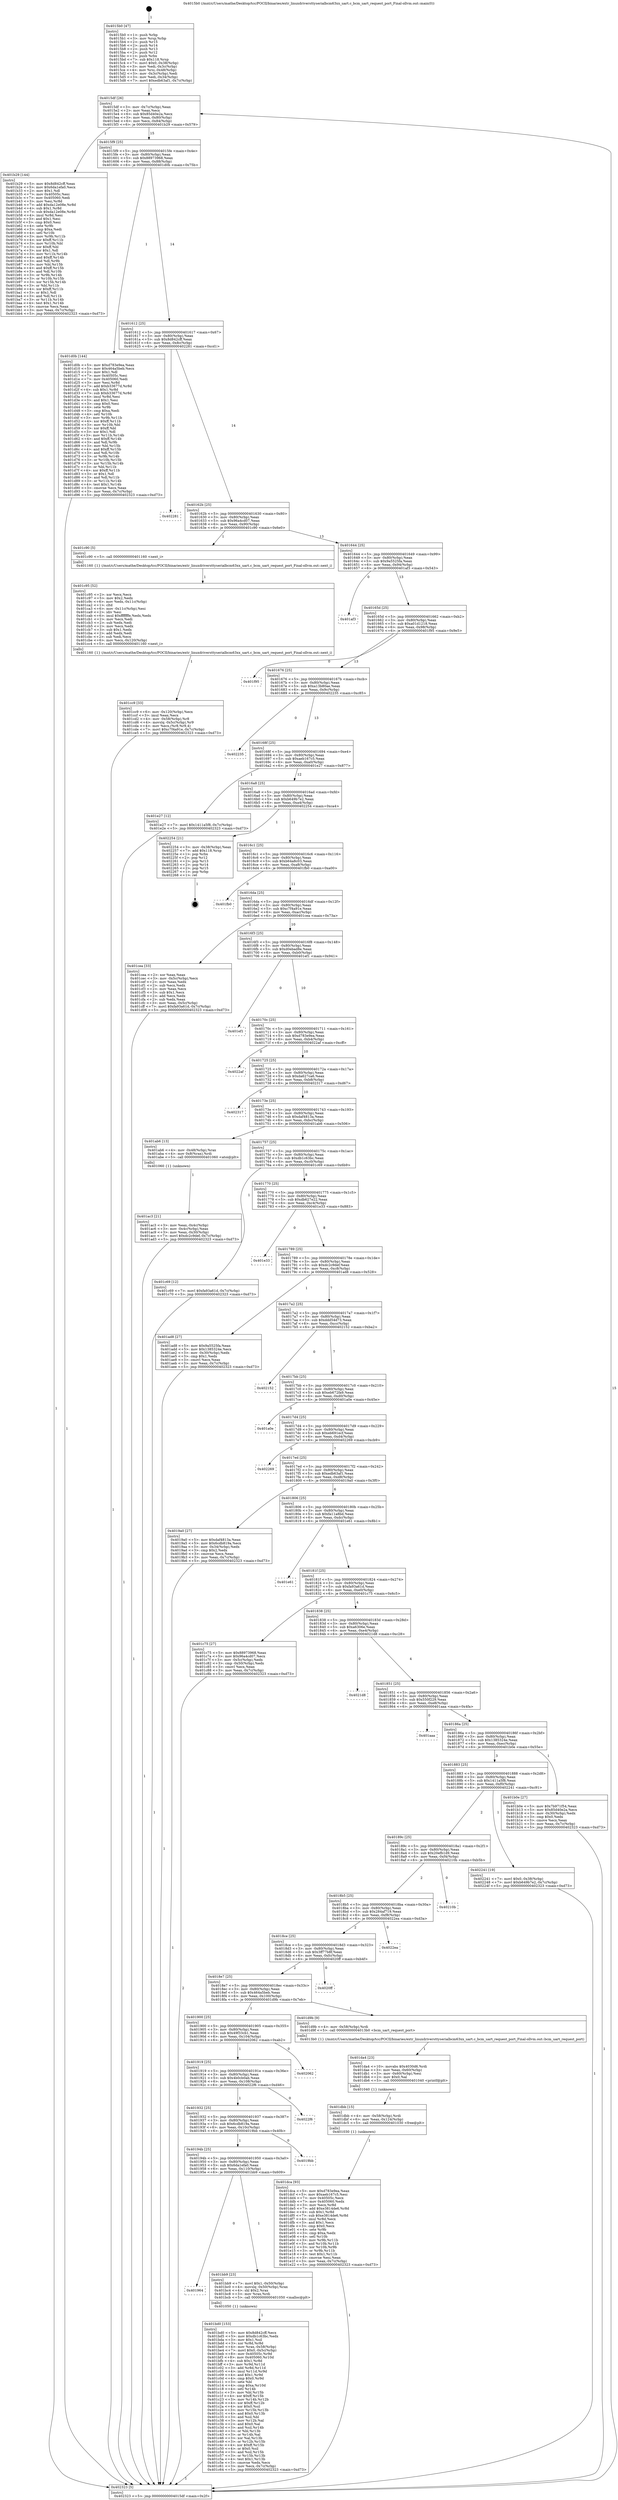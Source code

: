 digraph "0x4015b0" {
  label = "0x4015b0 (/mnt/c/Users/mathe/Desktop/tcc/POCII/binaries/extr_linuxdriversttyserialbcm63xx_uart.c_bcm_uart_request_port_Final-ollvm.out::main(0))"
  labelloc = "t"
  node[shape=record]

  Entry [label="",width=0.3,height=0.3,shape=circle,fillcolor=black,style=filled]
  "0x4015df" [label="{
     0x4015df [26]\l
     | [instrs]\l
     &nbsp;&nbsp;0x4015df \<+3\>: mov -0x7c(%rbp),%eax\l
     &nbsp;&nbsp;0x4015e2 \<+2\>: mov %eax,%ecx\l
     &nbsp;&nbsp;0x4015e4 \<+6\>: sub $0x85d40e2a,%ecx\l
     &nbsp;&nbsp;0x4015ea \<+3\>: mov %eax,-0x80(%rbp)\l
     &nbsp;&nbsp;0x4015ed \<+6\>: mov %ecx,-0x84(%rbp)\l
     &nbsp;&nbsp;0x4015f3 \<+6\>: je 0000000000401b29 \<main+0x579\>\l
  }"]
  "0x401b29" [label="{
     0x401b29 [144]\l
     | [instrs]\l
     &nbsp;&nbsp;0x401b29 \<+5\>: mov $0x8d842cff,%eax\l
     &nbsp;&nbsp;0x401b2e \<+5\>: mov $0x6da1efa0,%ecx\l
     &nbsp;&nbsp;0x401b33 \<+2\>: mov $0x1,%dl\l
     &nbsp;&nbsp;0x401b35 \<+7\>: mov 0x40505c,%esi\l
     &nbsp;&nbsp;0x401b3c \<+7\>: mov 0x405060,%edi\l
     &nbsp;&nbsp;0x401b43 \<+3\>: mov %esi,%r8d\l
     &nbsp;&nbsp;0x401b46 \<+7\>: add $0xda12e08e,%r8d\l
     &nbsp;&nbsp;0x401b4d \<+4\>: sub $0x1,%r8d\l
     &nbsp;&nbsp;0x401b51 \<+7\>: sub $0xda12e08e,%r8d\l
     &nbsp;&nbsp;0x401b58 \<+4\>: imul %r8d,%esi\l
     &nbsp;&nbsp;0x401b5c \<+3\>: and $0x1,%esi\l
     &nbsp;&nbsp;0x401b5f \<+3\>: cmp $0x0,%esi\l
     &nbsp;&nbsp;0x401b62 \<+4\>: sete %r9b\l
     &nbsp;&nbsp;0x401b66 \<+3\>: cmp $0xa,%edi\l
     &nbsp;&nbsp;0x401b69 \<+4\>: setl %r10b\l
     &nbsp;&nbsp;0x401b6d \<+3\>: mov %r9b,%r11b\l
     &nbsp;&nbsp;0x401b70 \<+4\>: xor $0xff,%r11b\l
     &nbsp;&nbsp;0x401b74 \<+3\>: mov %r10b,%bl\l
     &nbsp;&nbsp;0x401b77 \<+3\>: xor $0xff,%bl\l
     &nbsp;&nbsp;0x401b7a \<+3\>: xor $0x1,%dl\l
     &nbsp;&nbsp;0x401b7d \<+3\>: mov %r11b,%r14b\l
     &nbsp;&nbsp;0x401b80 \<+4\>: and $0xff,%r14b\l
     &nbsp;&nbsp;0x401b84 \<+3\>: and %dl,%r9b\l
     &nbsp;&nbsp;0x401b87 \<+3\>: mov %bl,%r15b\l
     &nbsp;&nbsp;0x401b8a \<+4\>: and $0xff,%r15b\l
     &nbsp;&nbsp;0x401b8e \<+3\>: and %dl,%r10b\l
     &nbsp;&nbsp;0x401b91 \<+3\>: or %r9b,%r14b\l
     &nbsp;&nbsp;0x401b94 \<+3\>: or %r10b,%r15b\l
     &nbsp;&nbsp;0x401b97 \<+3\>: xor %r15b,%r14b\l
     &nbsp;&nbsp;0x401b9a \<+3\>: or %bl,%r11b\l
     &nbsp;&nbsp;0x401b9d \<+4\>: xor $0xff,%r11b\l
     &nbsp;&nbsp;0x401ba1 \<+3\>: or $0x1,%dl\l
     &nbsp;&nbsp;0x401ba4 \<+3\>: and %dl,%r11b\l
     &nbsp;&nbsp;0x401ba7 \<+3\>: or %r11b,%r14b\l
     &nbsp;&nbsp;0x401baa \<+4\>: test $0x1,%r14b\l
     &nbsp;&nbsp;0x401bae \<+3\>: cmovne %ecx,%eax\l
     &nbsp;&nbsp;0x401bb1 \<+3\>: mov %eax,-0x7c(%rbp)\l
     &nbsp;&nbsp;0x401bb4 \<+5\>: jmp 0000000000402323 \<main+0xd73\>\l
  }"]
  "0x4015f9" [label="{
     0x4015f9 [25]\l
     | [instrs]\l
     &nbsp;&nbsp;0x4015f9 \<+5\>: jmp 00000000004015fe \<main+0x4e\>\l
     &nbsp;&nbsp;0x4015fe \<+3\>: mov -0x80(%rbp),%eax\l
     &nbsp;&nbsp;0x401601 \<+5\>: sub $0x88973968,%eax\l
     &nbsp;&nbsp;0x401606 \<+6\>: mov %eax,-0x88(%rbp)\l
     &nbsp;&nbsp;0x40160c \<+6\>: je 0000000000401d0b \<main+0x75b\>\l
  }"]
  Exit [label="",width=0.3,height=0.3,shape=circle,fillcolor=black,style=filled,peripheries=2]
  "0x401d0b" [label="{
     0x401d0b [144]\l
     | [instrs]\l
     &nbsp;&nbsp;0x401d0b \<+5\>: mov $0xd783e9ea,%eax\l
     &nbsp;&nbsp;0x401d10 \<+5\>: mov $0x464a5beb,%ecx\l
     &nbsp;&nbsp;0x401d15 \<+2\>: mov $0x1,%dl\l
     &nbsp;&nbsp;0x401d17 \<+7\>: mov 0x40505c,%esi\l
     &nbsp;&nbsp;0x401d1e \<+7\>: mov 0x405060,%edi\l
     &nbsp;&nbsp;0x401d25 \<+3\>: mov %esi,%r8d\l
     &nbsp;&nbsp;0x401d28 \<+7\>: add $0xb33677d,%r8d\l
     &nbsp;&nbsp;0x401d2f \<+4\>: sub $0x1,%r8d\l
     &nbsp;&nbsp;0x401d33 \<+7\>: sub $0xb33677d,%r8d\l
     &nbsp;&nbsp;0x401d3a \<+4\>: imul %r8d,%esi\l
     &nbsp;&nbsp;0x401d3e \<+3\>: and $0x1,%esi\l
     &nbsp;&nbsp;0x401d41 \<+3\>: cmp $0x0,%esi\l
     &nbsp;&nbsp;0x401d44 \<+4\>: sete %r9b\l
     &nbsp;&nbsp;0x401d48 \<+3\>: cmp $0xa,%edi\l
     &nbsp;&nbsp;0x401d4b \<+4\>: setl %r10b\l
     &nbsp;&nbsp;0x401d4f \<+3\>: mov %r9b,%r11b\l
     &nbsp;&nbsp;0x401d52 \<+4\>: xor $0xff,%r11b\l
     &nbsp;&nbsp;0x401d56 \<+3\>: mov %r10b,%bl\l
     &nbsp;&nbsp;0x401d59 \<+3\>: xor $0xff,%bl\l
     &nbsp;&nbsp;0x401d5c \<+3\>: xor $0x1,%dl\l
     &nbsp;&nbsp;0x401d5f \<+3\>: mov %r11b,%r14b\l
     &nbsp;&nbsp;0x401d62 \<+4\>: and $0xff,%r14b\l
     &nbsp;&nbsp;0x401d66 \<+3\>: and %dl,%r9b\l
     &nbsp;&nbsp;0x401d69 \<+3\>: mov %bl,%r15b\l
     &nbsp;&nbsp;0x401d6c \<+4\>: and $0xff,%r15b\l
     &nbsp;&nbsp;0x401d70 \<+3\>: and %dl,%r10b\l
     &nbsp;&nbsp;0x401d73 \<+3\>: or %r9b,%r14b\l
     &nbsp;&nbsp;0x401d76 \<+3\>: or %r10b,%r15b\l
     &nbsp;&nbsp;0x401d79 \<+3\>: xor %r15b,%r14b\l
     &nbsp;&nbsp;0x401d7c \<+3\>: or %bl,%r11b\l
     &nbsp;&nbsp;0x401d7f \<+4\>: xor $0xff,%r11b\l
     &nbsp;&nbsp;0x401d83 \<+3\>: or $0x1,%dl\l
     &nbsp;&nbsp;0x401d86 \<+3\>: and %dl,%r11b\l
     &nbsp;&nbsp;0x401d89 \<+3\>: or %r11b,%r14b\l
     &nbsp;&nbsp;0x401d8c \<+4\>: test $0x1,%r14b\l
     &nbsp;&nbsp;0x401d90 \<+3\>: cmovne %ecx,%eax\l
     &nbsp;&nbsp;0x401d93 \<+3\>: mov %eax,-0x7c(%rbp)\l
     &nbsp;&nbsp;0x401d96 \<+5\>: jmp 0000000000402323 \<main+0xd73\>\l
  }"]
  "0x401612" [label="{
     0x401612 [25]\l
     | [instrs]\l
     &nbsp;&nbsp;0x401612 \<+5\>: jmp 0000000000401617 \<main+0x67\>\l
     &nbsp;&nbsp;0x401617 \<+3\>: mov -0x80(%rbp),%eax\l
     &nbsp;&nbsp;0x40161a \<+5\>: sub $0x8d842cff,%eax\l
     &nbsp;&nbsp;0x40161f \<+6\>: mov %eax,-0x8c(%rbp)\l
     &nbsp;&nbsp;0x401625 \<+6\>: je 0000000000402281 \<main+0xcd1\>\l
  }"]
  "0x401dca" [label="{
     0x401dca [93]\l
     | [instrs]\l
     &nbsp;&nbsp;0x401dca \<+5\>: mov $0xd783e9ea,%eax\l
     &nbsp;&nbsp;0x401dcf \<+5\>: mov $0xaeb167c5,%esi\l
     &nbsp;&nbsp;0x401dd4 \<+7\>: mov 0x40505c,%ecx\l
     &nbsp;&nbsp;0x401ddb \<+7\>: mov 0x405060,%edx\l
     &nbsp;&nbsp;0x401de2 \<+3\>: mov %ecx,%r8d\l
     &nbsp;&nbsp;0x401de5 \<+7\>: add $0xe3814de6,%r8d\l
     &nbsp;&nbsp;0x401dec \<+4\>: sub $0x1,%r8d\l
     &nbsp;&nbsp;0x401df0 \<+7\>: sub $0xe3814de6,%r8d\l
     &nbsp;&nbsp;0x401df7 \<+4\>: imul %r8d,%ecx\l
     &nbsp;&nbsp;0x401dfb \<+3\>: and $0x1,%ecx\l
     &nbsp;&nbsp;0x401dfe \<+3\>: cmp $0x0,%ecx\l
     &nbsp;&nbsp;0x401e01 \<+4\>: sete %r9b\l
     &nbsp;&nbsp;0x401e05 \<+3\>: cmp $0xa,%edx\l
     &nbsp;&nbsp;0x401e08 \<+4\>: setl %r10b\l
     &nbsp;&nbsp;0x401e0c \<+3\>: mov %r9b,%r11b\l
     &nbsp;&nbsp;0x401e0f \<+3\>: and %r10b,%r11b\l
     &nbsp;&nbsp;0x401e12 \<+3\>: xor %r10b,%r9b\l
     &nbsp;&nbsp;0x401e15 \<+3\>: or %r9b,%r11b\l
     &nbsp;&nbsp;0x401e18 \<+4\>: test $0x1,%r11b\l
     &nbsp;&nbsp;0x401e1c \<+3\>: cmovne %esi,%eax\l
     &nbsp;&nbsp;0x401e1f \<+3\>: mov %eax,-0x7c(%rbp)\l
     &nbsp;&nbsp;0x401e22 \<+5\>: jmp 0000000000402323 \<main+0xd73\>\l
  }"]
  "0x402281" [label="{
     0x402281\l
  }", style=dashed]
  "0x40162b" [label="{
     0x40162b [25]\l
     | [instrs]\l
     &nbsp;&nbsp;0x40162b \<+5\>: jmp 0000000000401630 \<main+0x80\>\l
     &nbsp;&nbsp;0x401630 \<+3\>: mov -0x80(%rbp),%eax\l
     &nbsp;&nbsp;0x401633 \<+5\>: sub $0x96a4cd07,%eax\l
     &nbsp;&nbsp;0x401638 \<+6\>: mov %eax,-0x90(%rbp)\l
     &nbsp;&nbsp;0x40163e \<+6\>: je 0000000000401c90 \<main+0x6e0\>\l
  }"]
  "0x401dbb" [label="{
     0x401dbb [15]\l
     | [instrs]\l
     &nbsp;&nbsp;0x401dbb \<+4\>: mov -0x58(%rbp),%rdi\l
     &nbsp;&nbsp;0x401dbf \<+6\>: mov %eax,-0x124(%rbp)\l
     &nbsp;&nbsp;0x401dc5 \<+5\>: call 0000000000401030 \<free@plt\>\l
     | [calls]\l
     &nbsp;&nbsp;0x401030 \{1\} (unknown)\l
  }"]
  "0x401c90" [label="{
     0x401c90 [5]\l
     | [instrs]\l
     &nbsp;&nbsp;0x401c90 \<+5\>: call 0000000000401160 \<next_i\>\l
     | [calls]\l
     &nbsp;&nbsp;0x401160 \{1\} (/mnt/c/Users/mathe/Desktop/tcc/POCII/binaries/extr_linuxdriversttyserialbcm63xx_uart.c_bcm_uart_request_port_Final-ollvm.out::next_i)\l
  }"]
  "0x401644" [label="{
     0x401644 [25]\l
     | [instrs]\l
     &nbsp;&nbsp;0x401644 \<+5\>: jmp 0000000000401649 \<main+0x99\>\l
     &nbsp;&nbsp;0x401649 \<+3\>: mov -0x80(%rbp),%eax\l
     &nbsp;&nbsp;0x40164c \<+5\>: sub $0x9a5525fa,%eax\l
     &nbsp;&nbsp;0x401651 \<+6\>: mov %eax,-0x94(%rbp)\l
     &nbsp;&nbsp;0x401657 \<+6\>: je 0000000000401af3 \<main+0x543\>\l
  }"]
  "0x401da4" [label="{
     0x401da4 [23]\l
     | [instrs]\l
     &nbsp;&nbsp;0x401da4 \<+10\>: movabs $0x4030d6,%rdi\l
     &nbsp;&nbsp;0x401dae \<+3\>: mov %eax,-0x60(%rbp)\l
     &nbsp;&nbsp;0x401db1 \<+3\>: mov -0x60(%rbp),%esi\l
     &nbsp;&nbsp;0x401db4 \<+2\>: mov $0x0,%al\l
     &nbsp;&nbsp;0x401db6 \<+5\>: call 0000000000401040 \<printf@plt\>\l
     | [calls]\l
     &nbsp;&nbsp;0x401040 \{1\} (unknown)\l
  }"]
  "0x401af3" [label="{
     0x401af3\l
  }", style=dashed]
  "0x40165d" [label="{
     0x40165d [25]\l
     | [instrs]\l
     &nbsp;&nbsp;0x40165d \<+5\>: jmp 0000000000401662 \<main+0xb2\>\l
     &nbsp;&nbsp;0x401662 \<+3\>: mov -0x80(%rbp),%eax\l
     &nbsp;&nbsp;0x401665 \<+5\>: sub $0xa01d1218,%eax\l
     &nbsp;&nbsp;0x40166a \<+6\>: mov %eax,-0x98(%rbp)\l
     &nbsp;&nbsp;0x401670 \<+6\>: je 0000000000401f95 \<main+0x9e5\>\l
  }"]
  "0x401cc9" [label="{
     0x401cc9 [33]\l
     | [instrs]\l
     &nbsp;&nbsp;0x401cc9 \<+6\>: mov -0x120(%rbp),%ecx\l
     &nbsp;&nbsp;0x401ccf \<+3\>: imul %eax,%ecx\l
     &nbsp;&nbsp;0x401cd2 \<+4\>: mov -0x58(%rbp),%r8\l
     &nbsp;&nbsp;0x401cd6 \<+4\>: movslq -0x5c(%rbp),%r9\l
     &nbsp;&nbsp;0x401cda \<+4\>: mov %ecx,(%r8,%r9,4)\l
     &nbsp;&nbsp;0x401cde \<+7\>: movl $0xc7f4a91e,-0x7c(%rbp)\l
     &nbsp;&nbsp;0x401ce5 \<+5\>: jmp 0000000000402323 \<main+0xd73\>\l
  }"]
  "0x401f95" [label="{
     0x401f95\l
  }", style=dashed]
  "0x401676" [label="{
     0x401676 [25]\l
     | [instrs]\l
     &nbsp;&nbsp;0x401676 \<+5\>: jmp 000000000040167b \<main+0xcb\>\l
     &nbsp;&nbsp;0x40167b \<+3\>: mov -0x80(%rbp),%eax\l
     &nbsp;&nbsp;0x40167e \<+5\>: sub $0xa13b80ae,%eax\l
     &nbsp;&nbsp;0x401683 \<+6\>: mov %eax,-0x9c(%rbp)\l
     &nbsp;&nbsp;0x401689 \<+6\>: je 0000000000402235 \<main+0xc85\>\l
  }"]
  "0x401c95" [label="{
     0x401c95 [52]\l
     | [instrs]\l
     &nbsp;&nbsp;0x401c95 \<+2\>: xor %ecx,%ecx\l
     &nbsp;&nbsp;0x401c97 \<+5\>: mov $0x2,%edx\l
     &nbsp;&nbsp;0x401c9c \<+6\>: mov %edx,-0x11c(%rbp)\l
     &nbsp;&nbsp;0x401ca2 \<+1\>: cltd\l
     &nbsp;&nbsp;0x401ca3 \<+6\>: mov -0x11c(%rbp),%esi\l
     &nbsp;&nbsp;0x401ca9 \<+2\>: idiv %esi\l
     &nbsp;&nbsp;0x401cab \<+6\>: imul $0xfffffffe,%edx,%edx\l
     &nbsp;&nbsp;0x401cb1 \<+2\>: mov %ecx,%edi\l
     &nbsp;&nbsp;0x401cb3 \<+2\>: sub %edx,%edi\l
     &nbsp;&nbsp;0x401cb5 \<+2\>: mov %ecx,%edx\l
     &nbsp;&nbsp;0x401cb7 \<+3\>: sub $0x1,%edx\l
     &nbsp;&nbsp;0x401cba \<+2\>: add %edx,%edi\l
     &nbsp;&nbsp;0x401cbc \<+2\>: sub %edi,%ecx\l
     &nbsp;&nbsp;0x401cbe \<+6\>: mov %ecx,-0x120(%rbp)\l
     &nbsp;&nbsp;0x401cc4 \<+5\>: call 0000000000401160 \<next_i\>\l
     | [calls]\l
     &nbsp;&nbsp;0x401160 \{1\} (/mnt/c/Users/mathe/Desktop/tcc/POCII/binaries/extr_linuxdriversttyserialbcm63xx_uart.c_bcm_uart_request_port_Final-ollvm.out::next_i)\l
  }"]
  "0x402235" [label="{
     0x402235\l
  }", style=dashed]
  "0x40168f" [label="{
     0x40168f [25]\l
     | [instrs]\l
     &nbsp;&nbsp;0x40168f \<+5\>: jmp 0000000000401694 \<main+0xe4\>\l
     &nbsp;&nbsp;0x401694 \<+3\>: mov -0x80(%rbp),%eax\l
     &nbsp;&nbsp;0x401697 \<+5\>: sub $0xaeb167c5,%eax\l
     &nbsp;&nbsp;0x40169c \<+6\>: mov %eax,-0xa0(%rbp)\l
     &nbsp;&nbsp;0x4016a2 \<+6\>: je 0000000000401e27 \<main+0x877\>\l
  }"]
  "0x401bd0" [label="{
     0x401bd0 [153]\l
     | [instrs]\l
     &nbsp;&nbsp;0x401bd0 \<+5\>: mov $0x8d842cff,%ecx\l
     &nbsp;&nbsp;0x401bd5 \<+5\>: mov $0xdb1c63bc,%edx\l
     &nbsp;&nbsp;0x401bda \<+3\>: mov $0x1,%sil\l
     &nbsp;&nbsp;0x401bdd \<+3\>: xor %r8d,%r8d\l
     &nbsp;&nbsp;0x401be0 \<+4\>: mov %rax,-0x58(%rbp)\l
     &nbsp;&nbsp;0x401be4 \<+7\>: movl $0x0,-0x5c(%rbp)\l
     &nbsp;&nbsp;0x401beb \<+8\>: mov 0x40505c,%r9d\l
     &nbsp;&nbsp;0x401bf3 \<+8\>: mov 0x405060,%r10d\l
     &nbsp;&nbsp;0x401bfb \<+4\>: sub $0x1,%r8d\l
     &nbsp;&nbsp;0x401bff \<+3\>: mov %r9d,%r11d\l
     &nbsp;&nbsp;0x401c02 \<+3\>: add %r8d,%r11d\l
     &nbsp;&nbsp;0x401c05 \<+4\>: imul %r11d,%r9d\l
     &nbsp;&nbsp;0x401c09 \<+4\>: and $0x1,%r9d\l
     &nbsp;&nbsp;0x401c0d \<+4\>: cmp $0x0,%r9d\l
     &nbsp;&nbsp;0x401c11 \<+3\>: sete %bl\l
     &nbsp;&nbsp;0x401c14 \<+4\>: cmp $0xa,%r10d\l
     &nbsp;&nbsp;0x401c18 \<+4\>: setl %r14b\l
     &nbsp;&nbsp;0x401c1c \<+3\>: mov %bl,%r15b\l
     &nbsp;&nbsp;0x401c1f \<+4\>: xor $0xff,%r15b\l
     &nbsp;&nbsp;0x401c23 \<+3\>: mov %r14b,%r12b\l
     &nbsp;&nbsp;0x401c26 \<+4\>: xor $0xff,%r12b\l
     &nbsp;&nbsp;0x401c2a \<+4\>: xor $0x0,%sil\l
     &nbsp;&nbsp;0x401c2e \<+3\>: mov %r15b,%r13b\l
     &nbsp;&nbsp;0x401c31 \<+4\>: and $0x0,%r13b\l
     &nbsp;&nbsp;0x401c35 \<+3\>: and %sil,%bl\l
     &nbsp;&nbsp;0x401c38 \<+3\>: mov %r12b,%al\l
     &nbsp;&nbsp;0x401c3b \<+2\>: and $0x0,%al\l
     &nbsp;&nbsp;0x401c3d \<+3\>: and %sil,%r14b\l
     &nbsp;&nbsp;0x401c40 \<+3\>: or %bl,%r13b\l
     &nbsp;&nbsp;0x401c43 \<+3\>: or %r14b,%al\l
     &nbsp;&nbsp;0x401c46 \<+3\>: xor %al,%r13b\l
     &nbsp;&nbsp;0x401c49 \<+3\>: or %r12b,%r15b\l
     &nbsp;&nbsp;0x401c4c \<+4\>: xor $0xff,%r15b\l
     &nbsp;&nbsp;0x401c50 \<+4\>: or $0x0,%sil\l
     &nbsp;&nbsp;0x401c54 \<+3\>: and %sil,%r15b\l
     &nbsp;&nbsp;0x401c57 \<+3\>: or %r15b,%r13b\l
     &nbsp;&nbsp;0x401c5a \<+4\>: test $0x1,%r13b\l
     &nbsp;&nbsp;0x401c5e \<+3\>: cmovne %edx,%ecx\l
     &nbsp;&nbsp;0x401c61 \<+3\>: mov %ecx,-0x7c(%rbp)\l
     &nbsp;&nbsp;0x401c64 \<+5\>: jmp 0000000000402323 \<main+0xd73\>\l
  }"]
  "0x401e27" [label="{
     0x401e27 [12]\l
     | [instrs]\l
     &nbsp;&nbsp;0x401e27 \<+7\>: movl $0x1411a5f8,-0x7c(%rbp)\l
     &nbsp;&nbsp;0x401e2e \<+5\>: jmp 0000000000402323 \<main+0xd73\>\l
  }"]
  "0x4016a8" [label="{
     0x4016a8 [25]\l
     | [instrs]\l
     &nbsp;&nbsp;0x4016a8 \<+5\>: jmp 00000000004016ad \<main+0xfd\>\l
     &nbsp;&nbsp;0x4016ad \<+3\>: mov -0x80(%rbp),%eax\l
     &nbsp;&nbsp;0x4016b0 \<+5\>: sub $0xb649b7e2,%eax\l
     &nbsp;&nbsp;0x4016b5 \<+6\>: mov %eax,-0xa4(%rbp)\l
     &nbsp;&nbsp;0x4016bb \<+6\>: je 0000000000402254 \<main+0xca4\>\l
  }"]
  "0x401964" [label="{
     0x401964\l
  }", style=dashed]
  "0x402254" [label="{
     0x402254 [21]\l
     | [instrs]\l
     &nbsp;&nbsp;0x402254 \<+3\>: mov -0x38(%rbp),%eax\l
     &nbsp;&nbsp;0x402257 \<+7\>: add $0x118,%rsp\l
     &nbsp;&nbsp;0x40225e \<+1\>: pop %rbx\l
     &nbsp;&nbsp;0x40225f \<+2\>: pop %r12\l
     &nbsp;&nbsp;0x402261 \<+2\>: pop %r13\l
     &nbsp;&nbsp;0x402263 \<+2\>: pop %r14\l
     &nbsp;&nbsp;0x402265 \<+2\>: pop %r15\l
     &nbsp;&nbsp;0x402267 \<+1\>: pop %rbp\l
     &nbsp;&nbsp;0x402268 \<+1\>: ret\l
  }"]
  "0x4016c1" [label="{
     0x4016c1 [25]\l
     | [instrs]\l
     &nbsp;&nbsp;0x4016c1 \<+5\>: jmp 00000000004016c6 \<main+0x116\>\l
     &nbsp;&nbsp;0x4016c6 \<+3\>: mov -0x80(%rbp),%eax\l
     &nbsp;&nbsp;0x4016c9 \<+5\>: sub $0xb64a8c03,%eax\l
     &nbsp;&nbsp;0x4016ce \<+6\>: mov %eax,-0xa8(%rbp)\l
     &nbsp;&nbsp;0x4016d4 \<+6\>: je 0000000000401fb0 \<main+0xa00\>\l
  }"]
  "0x401bb9" [label="{
     0x401bb9 [23]\l
     | [instrs]\l
     &nbsp;&nbsp;0x401bb9 \<+7\>: movl $0x1,-0x50(%rbp)\l
     &nbsp;&nbsp;0x401bc0 \<+4\>: movslq -0x50(%rbp),%rax\l
     &nbsp;&nbsp;0x401bc4 \<+4\>: shl $0x2,%rax\l
     &nbsp;&nbsp;0x401bc8 \<+3\>: mov %rax,%rdi\l
     &nbsp;&nbsp;0x401bcb \<+5\>: call 0000000000401050 \<malloc@plt\>\l
     | [calls]\l
     &nbsp;&nbsp;0x401050 \{1\} (unknown)\l
  }"]
  "0x401fb0" [label="{
     0x401fb0\l
  }", style=dashed]
  "0x4016da" [label="{
     0x4016da [25]\l
     | [instrs]\l
     &nbsp;&nbsp;0x4016da \<+5\>: jmp 00000000004016df \<main+0x12f\>\l
     &nbsp;&nbsp;0x4016df \<+3\>: mov -0x80(%rbp),%eax\l
     &nbsp;&nbsp;0x4016e2 \<+5\>: sub $0xc7f4a91e,%eax\l
     &nbsp;&nbsp;0x4016e7 \<+6\>: mov %eax,-0xac(%rbp)\l
     &nbsp;&nbsp;0x4016ed \<+6\>: je 0000000000401cea \<main+0x73a\>\l
  }"]
  "0x40194b" [label="{
     0x40194b [25]\l
     | [instrs]\l
     &nbsp;&nbsp;0x40194b \<+5\>: jmp 0000000000401950 \<main+0x3a0\>\l
     &nbsp;&nbsp;0x401950 \<+3\>: mov -0x80(%rbp),%eax\l
     &nbsp;&nbsp;0x401953 \<+5\>: sub $0x6da1efa0,%eax\l
     &nbsp;&nbsp;0x401958 \<+6\>: mov %eax,-0x110(%rbp)\l
     &nbsp;&nbsp;0x40195e \<+6\>: je 0000000000401bb9 \<main+0x609\>\l
  }"]
  "0x401cea" [label="{
     0x401cea [33]\l
     | [instrs]\l
     &nbsp;&nbsp;0x401cea \<+2\>: xor %eax,%eax\l
     &nbsp;&nbsp;0x401cec \<+3\>: mov -0x5c(%rbp),%ecx\l
     &nbsp;&nbsp;0x401cef \<+2\>: mov %eax,%edx\l
     &nbsp;&nbsp;0x401cf1 \<+2\>: sub %ecx,%edx\l
     &nbsp;&nbsp;0x401cf3 \<+2\>: mov %eax,%ecx\l
     &nbsp;&nbsp;0x401cf5 \<+3\>: sub $0x1,%ecx\l
     &nbsp;&nbsp;0x401cf8 \<+2\>: add %ecx,%edx\l
     &nbsp;&nbsp;0x401cfa \<+2\>: sub %edx,%eax\l
     &nbsp;&nbsp;0x401cfc \<+3\>: mov %eax,-0x5c(%rbp)\l
     &nbsp;&nbsp;0x401cff \<+7\>: movl $0xfa93a61d,-0x7c(%rbp)\l
     &nbsp;&nbsp;0x401d06 \<+5\>: jmp 0000000000402323 \<main+0xd73\>\l
  }"]
  "0x4016f3" [label="{
     0x4016f3 [25]\l
     | [instrs]\l
     &nbsp;&nbsp;0x4016f3 \<+5\>: jmp 00000000004016f8 \<main+0x148\>\l
     &nbsp;&nbsp;0x4016f8 \<+3\>: mov -0x80(%rbp),%eax\l
     &nbsp;&nbsp;0x4016fb \<+5\>: sub $0xd0ebad8e,%eax\l
     &nbsp;&nbsp;0x401700 \<+6\>: mov %eax,-0xb0(%rbp)\l
     &nbsp;&nbsp;0x401706 \<+6\>: je 0000000000401ef1 \<main+0x941\>\l
  }"]
  "0x4019bb" [label="{
     0x4019bb\l
  }", style=dashed]
  "0x401ef1" [label="{
     0x401ef1\l
  }", style=dashed]
  "0x40170c" [label="{
     0x40170c [25]\l
     | [instrs]\l
     &nbsp;&nbsp;0x40170c \<+5\>: jmp 0000000000401711 \<main+0x161\>\l
     &nbsp;&nbsp;0x401711 \<+3\>: mov -0x80(%rbp),%eax\l
     &nbsp;&nbsp;0x401714 \<+5\>: sub $0xd783e9ea,%eax\l
     &nbsp;&nbsp;0x401719 \<+6\>: mov %eax,-0xb4(%rbp)\l
     &nbsp;&nbsp;0x40171f \<+6\>: je 00000000004022af \<main+0xcff\>\l
  }"]
  "0x401932" [label="{
     0x401932 [25]\l
     | [instrs]\l
     &nbsp;&nbsp;0x401932 \<+5\>: jmp 0000000000401937 \<main+0x387\>\l
     &nbsp;&nbsp;0x401937 \<+3\>: mov -0x80(%rbp),%eax\l
     &nbsp;&nbsp;0x40193a \<+5\>: sub $0x6cdb819a,%eax\l
     &nbsp;&nbsp;0x40193f \<+6\>: mov %eax,-0x10c(%rbp)\l
     &nbsp;&nbsp;0x401945 \<+6\>: je 00000000004019bb \<main+0x40b\>\l
  }"]
  "0x4022af" [label="{
     0x4022af\l
  }", style=dashed]
  "0x401725" [label="{
     0x401725 [25]\l
     | [instrs]\l
     &nbsp;&nbsp;0x401725 \<+5\>: jmp 000000000040172a \<main+0x17a\>\l
     &nbsp;&nbsp;0x40172a \<+3\>: mov -0x80(%rbp),%eax\l
     &nbsp;&nbsp;0x40172d \<+5\>: sub $0xda627ca6,%eax\l
     &nbsp;&nbsp;0x401732 \<+6\>: mov %eax,-0xb8(%rbp)\l
     &nbsp;&nbsp;0x401738 \<+6\>: je 0000000000402317 \<main+0xd67\>\l
  }"]
  "0x4022f6" [label="{
     0x4022f6\l
  }", style=dashed]
  "0x402317" [label="{
     0x402317\l
  }", style=dashed]
  "0x40173e" [label="{
     0x40173e [25]\l
     | [instrs]\l
     &nbsp;&nbsp;0x40173e \<+5\>: jmp 0000000000401743 \<main+0x193\>\l
     &nbsp;&nbsp;0x401743 \<+3\>: mov -0x80(%rbp),%eax\l
     &nbsp;&nbsp;0x401746 \<+5\>: sub $0xdaf4813a,%eax\l
     &nbsp;&nbsp;0x40174b \<+6\>: mov %eax,-0xbc(%rbp)\l
     &nbsp;&nbsp;0x401751 \<+6\>: je 0000000000401ab6 \<main+0x506\>\l
  }"]
  "0x401919" [label="{
     0x401919 [25]\l
     | [instrs]\l
     &nbsp;&nbsp;0x401919 \<+5\>: jmp 000000000040191e \<main+0x36e\>\l
     &nbsp;&nbsp;0x40191e \<+3\>: mov -0x80(%rbp),%eax\l
     &nbsp;&nbsp;0x401921 \<+5\>: sub $0x4b0cb0ab,%eax\l
     &nbsp;&nbsp;0x401926 \<+6\>: mov %eax,-0x108(%rbp)\l
     &nbsp;&nbsp;0x40192c \<+6\>: je 00000000004022f6 \<main+0xd46\>\l
  }"]
  "0x401ab6" [label="{
     0x401ab6 [13]\l
     | [instrs]\l
     &nbsp;&nbsp;0x401ab6 \<+4\>: mov -0x48(%rbp),%rax\l
     &nbsp;&nbsp;0x401aba \<+4\>: mov 0x8(%rax),%rdi\l
     &nbsp;&nbsp;0x401abe \<+5\>: call 0000000000401060 \<atoi@plt\>\l
     | [calls]\l
     &nbsp;&nbsp;0x401060 \{1\} (unknown)\l
  }"]
  "0x401757" [label="{
     0x401757 [25]\l
     | [instrs]\l
     &nbsp;&nbsp;0x401757 \<+5\>: jmp 000000000040175c \<main+0x1ac\>\l
     &nbsp;&nbsp;0x40175c \<+3\>: mov -0x80(%rbp),%eax\l
     &nbsp;&nbsp;0x40175f \<+5\>: sub $0xdb1c63bc,%eax\l
     &nbsp;&nbsp;0x401764 \<+6\>: mov %eax,-0xc0(%rbp)\l
     &nbsp;&nbsp;0x40176a \<+6\>: je 0000000000401c69 \<main+0x6b9\>\l
  }"]
  "0x402062" [label="{
     0x402062\l
  }", style=dashed]
  "0x401c69" [label="{
     0x401c69 [12]\l
     | [instrs]\l
     &nbsp;&nbsp;0x401c69 \<+7\>: movl $0xfa93a61d,-0x7c(%rbp)\l
     &nbsp;&nbsp;0x401c70 \<+5\>: jmp 0000000000402323 \<main+0xd73\>\l
  }"]
  "0x401770" [label="{
     0x401770 [25]\l
     | [instrs]\l
     &nbsp;&nbsp;0x401770 \<+5\>: jmp 0000000000401775 \<main+0x1c5\>\l
     &nbsp;&nbsp;0x401775 \<+3\>: mov -0x80(%rbp),%eax\l
     &nbsp;&nbsp;0x401778 \<+5\>: sub $0xdb627e22,%eax\l
     &nbsp;&nbsp;0x40177d \<+6\>: mov %eax,-0xc4(%rbp)\l
     &nbsp;&nbsp;0x401783 \<+6\>: je 0000000000401e33 \<main+0x883\>\l
  }"]
  "0x401900" [label="{
     0x401900 [25]\l
     | [instrs]\l
     &nbsp;&nbsp;0x401900 \<+5\>: jmp 0000000000401905 \<main+0x355\>\l
     &nbsp;&nbsp;0x401905 \<+3\>: mov -0x80(%rbp),%eax\l
     &nbsp;&nbsp;0x401908 \<+5\>: sub $0x49f33cb1,%eax\l
     &nbsp;&nbsp;0x40190d \<+6\>: mov %eax,-0x104(%rbp)\l
     &nbsp;&nbsp;0x401913 \<+6\>: je 0000000000402062 \<main+0xab2\>\l
  }"]
  "0x401e33" [label="{
     0x401e33\l
  }", style=dashed]
  "0x401789" [label="{
     0x401789 [25]\l
     | [instrs]\l
     &nbsp;&nbsp;0x401789 \<+5\>: jmp 000000000040178e \<main+0x1de\>\l
     &nbsp;&nbsp;0x40178e \<+3\>: mov -0x80(%rbp),%eax\l
     &nbsp;&nbsp;0x401791 \<+5\>: sub $0xdc2c9def,%eax\l
     &nbsp;&nbsp;0x401796 \<+6\>: mov %eax,-0xc8(%rbp)\l
     &nbsp;&nbsp;0x40179c \<+6\>: je 0000000000401ad8 \<main+0x528\>\l
  }"]
  "0x401d9b" [label="{
     0x401d9b [9]\l
     | [instrs]\l
     &nbsp;&nbsp;0x401d9b \<+4\>: mov -0x58(%rbp),%rdi\l
     &nbsp;&nbsp;0x401d9f \<+5\>: call 00000000004013b0 \<bcm_uart_request_port\>\l
     | [calls]\l
     &nbsp;&nbsp;0x4013b0 \{1\} (/mnt/c/Users/mathe/Desktop/tcc/POCII/binaries/extr_linuxdriversttyserialbcm63xx_uart.c_bcm_uart_request_port_Final-ollvm.out::bcm_uart_request_port)\l
  }"]
  "0x401ad8" [label="{
     0x401ad8 [27]\l
     | [instrs]\l
     &nbsp;&nbsp;0x401ad8 \<+5\>: mov $0x9a5525fa,%eax\l
     &nbsp;&nbsp;0x401add \<+5\>: mov $0x1385324e,%ecx\l
     &nbsp;&nbsp;0x401ae2 \<+3\>: mov -0x30(%rbp),%edx\l
     &nbsp;&nbsp;0x401ae5 \<+3\>: cmp $0x1,%edx\l
     &nbsp;&nbsp;0x401ae8 \<+3\>: cmovl %ecx,%eax\l
     &nbsp;&nbsp;0x401aeb \<+3\>: mov %eax,-0x7c(%rbp)\l
     &nbsp;&nbsp;0x401aee \<+5\>: jmp 0000000000402323 \<main+0xd73\>\l
  }"]
  "0x4017a2" [label="{
     0x4017a2 [25]\l
     | [instrs]\l
     &nbsp;&nbsp;0x4017a2 \<+5\>: jmp 00000000004017a7 \<main+0x1f7\>\l
     &nbsp;&nbsp;0x4017a7 \<+3\>: mov -0x80(%rbp),%eax\l
     &nbsp;&nbsp;0x4017aa \<+5\>: sub $0xddd54d73,%eax\l
     &nbsp;&nbsp;0x4017af \<+6\>: mov %eax,-0xcc(%rbp)\l
     &nbsp;&nbsp;0x4017b5 \<+6\>: je 0000000000402152 \<main+0xba2\>\l
  }"]
  "0x4018e7" [label="{
     0x4018e7 [25]\l
     | [instrs]\l
     &nbsp;&nbsp;0x4018e7 \<+5\>: jmp 00000000004018ec \<main+0x33c\>\l
     &nbsp;&nbsp;0x4018ec \<+3\>: mov -0x80(%rbp),%eax\l
     &nbsp;&nbsp;0x4018ef \<+5\>: sub $0x464a5beb,%eax\l
     &nbsp;&nbsp;0x4018f4 \<+6\>: mov %eax,-0x100(%rbp)\l
     &nbsp;&nbsp;0x4018fa \<+6\>: je 0000000000401d9b \<main+0x7eb\>\l
  }"]
  "0x402152" [label="{
     0x402152\l
  }", style=dashed]
  "0x4017bb" [label="{
     0x4017bb [25]\l
     | [instrs]\l
     &nbsp;&nbsp;0x4017bb \<+5\>: jmp 00000000004017c0 \<main+0x210\>\l
     &nbsp;&nbsp;0x4017c0 \<+3\>: mov -0x80(%rbp),%eax\l
     &nbsp;&nbsp;0x4017c3 \<+5\>: sub $0xeb672fa9,%eax\l
     &nbsp;&nbsp;0x4017c8 \<+6\>: mov %eax,-0xd0(%rbp)\l
     &nbsp;&nbsp;0x4017ce \<+6\>: je 0000000000401a0e \<main+0x45e\>\l
  }"]
  "0x4020ff" [label="{
     0x4020ff\l
  }", style=dashed]
  "0x401a0e" [label="{
     0x401a0e\l
  }", style=dashed]
  "0x4017d4" [label="{
     0x4017d4 [25]\l
     | [instrs]\l
     &nbsp;&nbsp;0x4017d4 \<+5\>: jmp 00000000004017d9 \<main+0x229\>\l
     &nbsp;&nbsp;0x4017d9 \<+3\>: mov -0x80(%rbp),%eax\l
     &nbsp;&nbsp;0x4017dc \<+5\>: sub $0xeb691ecf,%eax\l
     &nbsp;&nbsp;0x4017e1 \<+6\>: mov %eax,-0xd4(%rbp)\l
     &nbsp;&nbsp;0x4017e7 \<+6\>: je 0000000000402269 \<main+0xcb9\>\l
  }"]
  "0x4018ce" [label="{
     0x4018ce [25]\l
     | [instrs]\l
     &nbsp;&nbsp;0x4018ce \<+5\>: jmp 00000000004018d3 \<main+0x323\>\l
     &nbsp;&nbsp;0x4018d3 \<+3\>: mov -0x80(%rbp),%eax\l
     &nbsp;&nbsp;0x4018d6 \<+5\>: sub $0x3ff77b8f,%eax\l
     &nbsp;&nbsp;0x4018db \<+6\>: mov %eax,-0xfc(%rbp)\l
     &nbsp;&nbsp;0x4018e1 \<+6\>: je 00000000004020ff \<main+0xb4f\>\l
  }"]
  "0x402269" [label="{
     0x402269\l
  }", style=dashed]
  "0x4017ed" [label="{
     0x4017ed [25]\l
     | [instrs]\l
     &nbsp;&nbsp;0x4017ed \<+5\>: jmp 00000000004017f2 \<main+0x242\>\l
     &nbsp;&nbsp;0x4017f2 \<+3\>: mov -0x80(%rbp),%eax\l
     &nbsp;&nbsp;0x4017f5 \<+5\>: sub $0xedb63af1,%eax\l
     &nbsp;&nbsp;0x4017fa \<+6\>: mov %eax,-0xd8(%rbp)\l
     &nbsp;&nbsp;0x401800 \<+6\>: je 00000000004019a0 \<main+0x3f0\>\l
  }"]
  "0x4022ea" [label="{
     0x4022ea\l
  }", style=dashed]
  "0x4019a0" [label="{
     0x4019a0 [27]\l
     | [instrs]\l
     &nbsp;&nbsp;0x4019a0 \<+5\>: mov $0xdaf4813a,%eax\l
     &nbsp;&nbsp;0x4019a5 \<+5\>: mov $0x6cdb819a,%ecx\l
     &nbsp;&nbsp;0x4019aa \<+3\>: mov -0x34(%rbp),%edx\l
     &nbsp;&nbsp;0x4019ad \<+3\>: cmp $0x2,%edx\l
     &nbsp;&nbsp;0x4019b0 \<+3\>: cmovne %ecx,%eax\l
     &nbsp;&nbsp;0x4019b3 \<+3\>: mov %eax,-0x7c(%rbp)\l
     &nbsp;&nbsp;0x4019b6 \<+5\>: jmp 0000000000402323 \<main+0xd73\>\l
  }"]
  "0x401806" [label="{
     0x401806 [25]\l
     | [instrs]\l
     &nbsp;&nbsp;0x401806 \<+5\>: jmp 000000000040180b \<main+0x25b\>\l
     &nbsp;&nbsp;0x40180b \<+3\>: mov -0x80(%rbp),%eax\l
     &nbsp;&nbsp;0x40180e \<+5\>: sub $0xfa11a8bd,%eax\l
     &nbsp;&nbsp;0x401813 \<+6\>: mov %eax,-0xdc(%rbp)\l
     &nbsp;&nbsp;0x401819 \<+6\>: je 0000000000401e61 \<main+0x8b1\>\l
  }"]
  "0x402323" [label="{
     0x402323 [5]\l
     | [instrs]\l
     &nbsp;&nbsp;0x402323 \<+5\>: jmp 00000000004015df \<main+0x2f\>\l
  }"]
  "0x4015b0" [label="{
     0x4015b0 [47]\l
     | [instrs]\l
     &nbsp;&nbsp;0x4015b0 \<+1\>: push %rbp\l
     &nbsp;&nbsp;0x4015b1 \<+3\>: mov %rsp,%rbp\l
     &nbsp;&nbsp;0x4015b4 \<+2\>: push %r15\l
     &nbsp;&nbsp;0x4015b6 \<+2\>: push %r14\l
     &nbsp;&nbsp;0x4015b8 \<+2\>: push %r13\l
     &nbsp;&nbsp;0x4015ba \<+2\>: push %r12\l
     &nbsp;&nbsp;0x4015bc \<+1\>: push %rbx\l
     &nbsp;&nbsp;0x4015bd \<+7\>: sub $0x118,%rsp\l
     &nbsp;&nbsp;0x4015c4 \<+7\>: movl $0x0,-0x38(%rbp)\l
     &nbsp;&nbsp;0x4015cb \<+3\>: mov %edi,-0x3c(%rbp)\l
     &nbsp;&nbsp;0x4015ce \<+4\>: mov %rsi,-0x48(%rbp)\l
     &nbsp;&nbsp;0x4015d2 \<+3\>: mov -0x3c(%rbp),%edi\l
     &nbsp;&nbsp;0x4015d5 \<+3\>: mov %edi,-0x34(%rbp)\l
     &nbsp;&nbsp;0x4015d8 \<+7\>: movl $0xedb63af1,-0x7c(%rbp)\l
  }"]
  "0x401ac3" [label="{
     0x401ac3 [21]\l
     | [instrs]\l
     &nbsp;&nbsp;0x401ac3 \<+3\>: mov %eax,-0x4c(%rbp)\l
     &nbsp;&nbsp;0x401ac6 \<+3\>: mov -0x4c(%rbp),%eax\l
     &nbsp;&nbsp;0x401ac9 \<+3\>: mov %eax,-0x30(%rbp)\l
     &nbsp;&nbsp;0x401acc \<+7\>: movl $0xdc2c9def,-0x7c(%rbp)\l
     &nbsp;&nbsp;0x401ad3 \<+5\>: jmp 0000000000402323 \<main+0xd73\>\l
  }"]
  "0x4018b5" [label="{
     0x4018b5 [25]\l
     | [instrs]\l
     &nbsp;&nbsp;0x4018b5 \<+5\>: jmp 00000000004018ba \<main+0x30a\>\l
     &nbsp;&nbsp;0x4018ba \<+3\>: mov -0x80(%rbp),%eax\l
     &nbsp;&nbsp;0x4018bd \<+5\>: sub $0x284af719,%eax\l
     &nbsp;&nbsp;0x4018c2 \<+6\>: mov %eax,-0xf8(%rbp)\l
     &nbsp;&nbsp;0x4018c8 \<+6\>: je 00000000004022ea \<main+0xd3a\>\l
  }"]
  "0x401e61" [label="{
     0x401e61\l
  }", style=dashed]
  "0x40181f" [label="{
     0x40181f [25]\l
     | [instrs]\l
     &nbsp;&nbsp;0x40181f \<+5\>: jmp 0000000000401824 \<main+0x274\>\l
     &nbsp;&nbsp;0x401824 \<+3\>: mov -0x80(%rbp),%eax\l
     &nbsp;&nbsp;0x401827 \<+5\>: sub $0xfa93a61d,%eax\l
     &nbsp;&nbsp;0x40182c \<+6\>: mov %eax,-0xe0(%rbp)\l
     &nbsp;&nbsp;0x401832 \<+6\>: je 0000000000401c75 \<main+0x6c5\>\l
  }"]
  "0x40210b" [label="{
     0x40210b\l
  }", style=dashed]
  "0x401c75" [label="{
     0x401c75 [27]\l
     | [instrs]\l
     &nbsp;&nbsp;0x401c75 \<+5\>: mov $0x88973968,%eax\l
     &nbsp;&nbsp;0x401c7a \<+5\>: mov $0x96a4cd07,%ecx\l
     &nbsp;&nbsp;0x401c7f \<+3\>: mov -0x5c(%rbp),%edx\l
     &nbsp;&nbsp;0x401c82 \<+3\>: cmp -0x50(%rbp),%edx\l
     &nbsp;&nbsp;0x401c85 \<+3\>: cmovl %ecx,%eax\l
     &nbsp;&nbsp;0x401c88 \<+3\>: mov %eax,-0x7c(%rbp)\l
     &nbsp;&nbsp;0x401c8b \<+5\>: jmp 0000000000402323 \<main+0xd73\>\l
  }"]
  "0x401838" [label="{
     0x401838 [25]\l
     | [instrs]\l
     &nbsp;&nbsp;0x401838 \<+5\>: jmp 000000000040183d \<main+0x28d\>\l
     &nbsp;&nbsp;0x40183d \<+3\>: mov -0x80(%rbp),%eax\l
     &nbsp;&nbsp;0x401840 \<+5\>: sub $0xa6306e,%eax\l
     &nbsp;&nbsp;0x401845 \<+6\>: mov %eax,-0xe4(%rbp)\l
     &nbsp;&nbsp;0x40184b \<+6\>: je 00000000004021d8 \<main+0xc28\>\l
  }"]
  "0x40189c" [label="{
     0x40189c [25]\l
     | [instrs]\l
     &nbsp;&nbsp;0x40189c \<+5\>: jmp 00000000004018a1 \<main+0x2f1\>\l
     &nbsp;&nbsp;0x4018a1 \<+3\>: mov -0x80(%rbp),%eax\l
     &nbsp;&nbsp;0x4018a4 \<+5\>: sub $0x20efb1d9,%eax\l
     &nbsp;&nbsp;0x4018a9 \<+6\>: mov %eax,-0xf4(%rbp)\l
     &nbsp;&nbsp;0x4018af \<+6\>: je 000000000040210b \<main+0xb5b\>\l
  }"]
  "0x4021d8" [label="{
     0x4021d8\l
  }", style=dashed]
  "0x401851" [label="{
     0x401851 [25]\l
     | [instrs]\l
     &nbsp;&nbsp;0x401851 \<+5\>: jmp 0000000000401856 \<main+0x2a6\>\l
     &nbsp;&nbsp;0x401856 \<+3\>: mov -0x80(%rbp),%eax\l
     &nbsp;&nbsp;0x401859 \<+5\>: sub $0x550f229,%eax\l
     &nbsp;&nbsp;0x40185e \<+6\>: mov %eax,-0xe8(%rbp)\l
     &nbsp;&nbsp;0x401864 \<+6\>: je 0000000000401aaa \<main+0x4fa\>\l
  }"]
  "0x402241" [label="{
     0x402241 [19]\l
     | [instrs]\l
     &nbsp;&nbsp;0x402241 \<+7\>: movl $0x0,-0x38(%rbp)\l
     &nbsp;&nbsp;0x402248 \<+7\>: movl $0xb649b7e2,-0x7c(%rbp)\l
     &nbsp;&nbsp;0x40224f \<+5\>: jmp 0000000000402323 \<main+0xd73\>\l
  }"]
  "0x401aaa" [label="{
     0x401aaa\l
  }", style=dashed]
  "0x40186a" [label="{
     0x40186a [25]\l
     | [instrs]\l
     &nbsp;&nbsp;0x40186a \<+5\>: jmp 000000000040186f \<main+0x2bf\>\l
     &nbsp;&nbsp;0x40186f \<+3\>: mov -0x80(%rbp),%eax\l
     &nbsp;&nbsp;0x401872 \<+5\>: sub $0x1385324e,%eax\l
     &nbsp;&nbsp;0x401877 \<+6\>: mov %eax,-0xec(%rbp)\l
     &nbsp;&nbsp;0x40187d \<+6\>: je 0000000000401b0e \<main+0x55e\>\l
  }"]
  "0x401883" [label="{
     0x401883 [25]\l
     | [instrs]\l
     &nbsp;&nbsp;0x401883 \<+5\>: jmp 0000000000401888 \<main+0x2d8\>\l
     &nbsp;&nbsp;0x401888 \<+3\>: mov -0x80(%rbp),%eax\l
     &nbsp;&nbsp;0x40188b \<+5\>: sub $0x1411a5f8,%eax\l
     &nbsp;&nbsp;0x401890 \<+6\>: mov %eax,-0xf0(%rbp)\l
     &nbsp;&nbsp;0x401896 \<+6\>: je 0000000000402241 \<main+0xc91\>\l
  }"]
  "0x401b0e" [label="{
     0x401b0e [27]\l
     | [instrs]\l
     &nbsp;&nbsp;0x401b0e \<+5\>: mov $0x7b971f54,%eax\l
     &nbsp;&nbsp;0x401b13 \<+5\>: mov $0x85d40e2a,%ecx\l
     &nbsp;&nbsp;0x401b18 \<+3\>: mov -0x30(%rbp),%edx\l
     &nbsp;&nbsp;0x401b1b \<+3\>: cmp $0x0,%edx\l
     &nbsp;&nbsp;0x401b1e \<+3\>: cmove %ecx,%eax\l
     &nbsp;&nbsp;0x401b21 \<+3\>: mov %eax,-0x7c(%rbp)\l
     &nbsp;&nbsp;0x401b24 \<+5\>: jmp 0000000000402323 \<main+0xd73\>\l
  }"]
  Entry -> "0x4015b0" [label=" 1"]
  "0x4015df" -> "0x401b29" [label=" 1"]
  "0x4015df" -> "0x4015f9" [label=" 15"]
  "0x402254" -> Exit [label=" 1"]
  "0x4015f9" -> "0x401d0b" [label=" 1"]
  "0x4015f9" -> "0x401612" [label=" 14"]
  "0x402241" -> "0x402323" [label=" 1"]
  "0x401612" -> "0x402281" [label=" 0"]
  "0x401612" -> "0x40162b" [label=" 14"]
  "0x401e27" -> "0x402323" [label=" 1"]
  "0x40162b" -> "0x401c90" [label=" 1"]
  "0x40162b" -> "0x401644" [label=" 13"]
  "0x401dca" -> "0x402323" [label=" 1"]
  "0x401644" -> "0x401af3" [label=" 0"]
  "0x401644" -> "0x40165d" [label=" 13"]
  "0x401dbb" -> "0x401dca" [label=" 1"]
  "0x40165d" -> "0x401f95" [label=" 0"]
  "0x40165d" -> "0x401676" [label=" 13"]
  "0x401da4" -> "0x401dbb" [label=" 1"]
  "0x401676" -> "0x402235" [label=" 0"]
  "0x401676" -> "0x40168f" [label=" 13"]
  "0x401d9b" -> "0x401da4" [label=" 1"]
  "0x40168f" -> "0x401e27" [label=" 1"]
  "0x40168f" -> "0x4016a8" [label=" 12"]
  "0x401d0b" -> "0x402323" [label=" 1"]
  "0x4016a8" -> "0x402254" [label=" 1"]
  "0x4016a8" -> "0x4016c1" [label=" 11"]
  "0x401cea" -> "0x402323" [label=" 1"]
  "0x4016c1" -> "0x401fb0" [label=" 0"]
  "0x4016c1" -> "0x4016da" [label=" 11"]
  "0x401cc9" -> "0x402323" [label=" 1"]
  "0x4016da" -> "0x401cea" [label=" 1"]
  "0x4016da" -> "0x4016f3" [label=" 10"]
  "0x401c90" -> "0x401c95" [label=" 1"]
  "0x4016f3" -> "0x401ef1" [label=" 0"]
  "0x4016f3" -> "0x40170c" [label=" 10"]
  "0x401c75" -> "0x402323" [label=" 2"]
  "0x40170c" -> "0x4022af" [label=" 0"]
  "0x40170c" -> "0x401725" [label=" 10"]
  "0x401bd0" -> "0x402323" [label=" 1"]
  "0x401725" -> "0x402317" [label=" 0"]
  "0x401725" -> "0x40173e" [label=" 10"]
  "0x401bb9" -> "0x401bd0" [label=" 1"]
  "0x40173e" -> "0x401ab6" [label=" 1"]
  "0x40173e" -> "0x401757" [label=" 9"]
  "0x40194b" -> "0x401bb9" [label=" 1"]
  "0x401757" -> "0x401c69" [label=" 1"]
  "0x401757" -> "0x401770" [label=" 8"]
  "0x401c95" -> "0x401cc9" [label=" 1"]
  "0x401770" -> "0x401e33" [label=" 0"]
  "0x401770" -> "0x401789" [label=" 8"]
  "0x401932" -> "0x4019bb" [label=" 0"]
  "0x401789" -> "0x401ad8" [label=" 1"]
  "0x401789" -> "0x4017a2" [label=" 7"]
  "0x401c69" -> "0x402323" [label=" 1"]
  "0x4017a2" -> "0x402152" [label=" 0"]
  "0x4017a2" -> "0x4017bb" [label=" 7"]
  "0x401919" -> "0x4022f6" [label=" 0"]
  "0x4017bb" -> "0x401a0e" [label=" 0"]
  "0x4017bb" -> "0x4017d4" [label=" 7"]
  "0x40194b" -> "0x401964" [label=" 0"]
  "0x4017d4" -> "0x402269" [label=" 0"]
  "0x4017d4" -> "0x4017ed" [label=" 7"]
  "0x401900" -> "0x402062" [label=" 0"]
  "0x4017ed" -> "0x4019a0" [label=" 1"]
  "0x4017ed" -> "0x401806" [label=" 6"]
  "0x4019a0" -> "0x402323" [label=" 1"]
  "0x4015b0" -> "0x4015df" [label=" 1"]
  "0x402323" -> "0x4015df" [label=" 15"]
  "0x401ab6" -> "0x401ac3" [label=" 1"]
  "0x401ac3" -> "0x402323" [label=" 1"]
  "0x401ad8" -> "0x402323" [label=" 1"]
  "0x401932" -> "0x40194b" [label=" 1"]
  "0x401806" -> "0x401e61" [label=" 0"]
  "0x401806" -> "0x40181f" [label=" 6"]
  "0x4018e7" -> "0x401d9b" [label=" 1"]
  "0x40181f" -> "0x401c75" [label=" 2"]
  "0x40181f" -> "0x401838" [label=" 4"]
  "0x401919" -> "0x401932" [label=" 1"]
  "0x401838" -> "0x4021d8" [label=" 0"]
  "0x401838" -> "0x401851" [label=" 4"]
  "0x4018ce" -> "0x4020ff" [label=" 0"]
  "0x401851" -> "0x401aaa" [label=" 0"]
  "0x401851" -> "0x40186a" [label=" 4"]
  "0x401900" -> "0x401919" [label=" 1"]
  "0x40186a" -> "0x401b0e" [label=" 1"]
  "0x40186a" -> "0x401883" [label=" 3"]
  "0x401b0e" -> "0x402323" [label=" 1"]
  "0x401b29" -> "0x402323" [label=" 1"]
  "0x4018b5" -> "0x4018ce" [label=" 2"]
  "0x401883" -> "0x402241" [label=" 1"]
  "0x401883" -> "0x40189c" [label=" 2"]
  "0x4018ce" -> "0x4018e7" [label=" 2"]
  "0x40189c" -> "0x40210b" [label=" 0"]
  "0x40189c" -> "0x4018b5" [label=" 2"]
  "0x4018e7" -> "0x401900" [label=" 1"]
  "0x4018b5" -> "0x4022ea" [label=" 0"]
}
